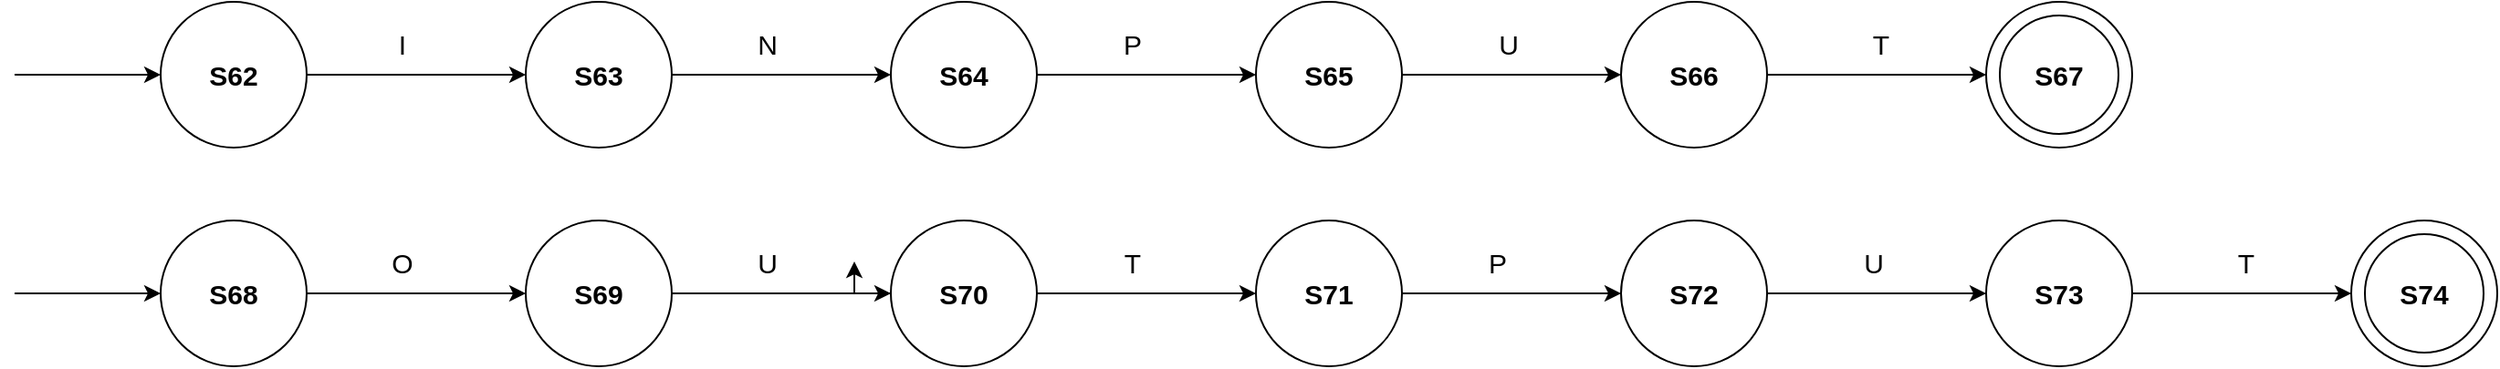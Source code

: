 <mxfile version="23.1.1" type="github">
  <diagram name="Page-1" id="Cdu4vGXCdzg4rgVNtFUz">
    <mxGraphModel dx="1859" dy="573" grid="1" gridSize="10" guides="1" tooltips="1" connect="1" arrows="1" fold="1" page="1" pageScale="1" pageWidth="850" pageHeight="1100" math="0" shadow="0">
      <root>
        <mxCell id="0" />
        <mxCell id="1" parent="0" />
        <mxCell id="pc25XRSb5LT2gWaU4bw4-1" value="" style="ellipse;whiteSpace=wrap;html=1;aspect=fixed;" vertex="1" parent="1">
          <mxGeometry x="200" y="40" width="80" height="80" as="geometry" />
        </mxCell>
        <mxCell id="pc25XRSb5LT2gWaU4bw4-2" value="" style="ellipse;whiteSpace=wrap;html=1;aspect=fixed;" vertex="1" parent="1">
          <mxGeometry y="40" width="80" height="80" as="geometry" />
        </mxCell>
        <mxCell id="pc25XRSb5LT2gWaU4bw4-3" value="" style="endArrow=classic;html=1;rounded=0;entryX=0;entryY=0.5;entryDx=0;entryDy=0;exitX=1;exitY=0.5;exitDx=0;exitDy=0;" edge="1" parent="1" source="pc25XRSb5LT2gWaU4bw4-13">
          <mxGeometry width="50" height="50" relative="1" as="geometry">
            <mxPoint x="-80" y="80" as="sourcePoint" />
            <mxPoint y="80" as="targetPoint" />
          </mxGeometry>
        </mxCell>
        <mxCell id="pc25XRSb5LT2gWaU4bw4-4" value="" style="endArrow=classic;html=1;rounded=0;entryX=0;entryY=0.5;entryDx=0;entryDy=0;exitX=1;exitY=0.5;exitDx=0;exitDy=0;" edge="1" parent="1" source="pc25XRSb5LT2gWaU4bw4-2" target="pc25XRSb5LT2gWaU4bw4-1">
          <mxGeometry width="50" height="50" relative="1" as="geometry">
            <mxPoint x="90" y="110" as="sourcePoint" />
            <mxPoint x="210" y="110" as="targetPoint" />
          </mxGeometry>
        </mxCell>
        <mxCell id="pc25XRSb5LT2gWaU4bw4-5" value="&lt;b style=&quot;font-size: 15px;&quot;&gt;S65&lt;/b&gt;" style="text;html=1;strokeColor=none;fillColor=none;align=center;verticalAlign=middle;whiteSpace=wrap;rounded=0;fontSize=15;" vertex="1" parent="1">
          <mxGeometry x="10" y="65" width="60" height="30" as="geometry" />
        </mxCell>
        <mxCell id="pc25XRSb5LT2gWaU4bw4-6" value="&lt;b&gt;&lt;font style=&quot;font-size: 15px;&quot;&gt;S66&lt;/font&gt;&lt;/b&gt;" style="text;html=1;strokeColor=none;fillColor=none;align=center;verticalAlign=middle;whiteSpace=wrap;rounded=0;" vertex="1" parent="1">
          <mxGeometry x="210" y="65" width="60" height="30" as="geometry" />
        </mxCell>
        <mxCell id="pc25XRSb5LT2gWaU4bw4-7" value="U" style="text;html=1;strokeColor=none;fillColor=none;align=center;verticalAlign=middle;whiteSpace=wrap;rounded=0;fontSize=15;" vertex="1" parent="1">
          <mxGeometry x="86" y="47.5" width="105" height="30" as="geometry" />
        </mxCell>
        <mxCell id="pc25XRSb5LT2gWaU4bw4-8" value="" style="ellipse;whiteSpace=wrap;html=1;aspect=fixed;" vertex="1" parent="1">
          <mxGeometry x="400" y="40" width="80" height="80" as="geometry" />
        </mxCell>
        <mxCell id="pc25XRSb5LT2gWaU4bw4-9" value="" style="ellipse;whiteSpace=wrap;html=1;aspect=fixed;" vertex="1" parent="1">
          <mxGeometry x="407.5" y="47.5" width="65" height="65" as="geometry" />
        </mxCell>
        <mxCell id="pc25XRSb5LT2gWaU4bw4-10" value="" style="endArrow=classic;html=1;rounded=0;entryX=0;entryY=0.5;entryDx=0;entryDy=0;exitX=1;exitY=0.5;exitDx=0;exitDy=0;" edge="1" parent="1" target="pc25XRSb5LT2gWaU4bw4-8">
          <mxGeometry width="50" height="50" relative="1" as="geometry">
            <mxPoint x="280" y="80" as="sourcePoint" />
            <mxPoint x="410" y="110" as="targetPoint" />
          </mxGeometry>
        </mxCell>
        <mxCell id="pc25XRSb5LT2gWaU4bw4-11" value="&lt;b&gt;&lt;font style=&quot;font-size: 15px;&quot;&gt;S67&lt;/font&gt;&lt;/b&gt;" style="text;html=1;strokeColor=none;fillColor=none;align=center;verticalAlign=middle;whiteSpace=wrap;rounded=0;" vertex="1" parent="1">
          <mxGeometry x="410" y="65" width="60" height="30" as="geometry" />
        </mxCell>
        <mxCell id="pc25XRSb5LT2gWaU4bw4-12" value="T" style="text;html=1;strokeColor=none;fillColor=none;align=center;verticalAlign=middle;whiteSpace=wrap;rounded=0;fontSize=15;" vertex="1" parent="1">
          <mxGeometry x="290" y="47.5" width="105" height="30" as="geometry" />
        </mxCell>
        <mxCell id="pc25XRSb5LT2gWaU4bw4-13" value="" style="ellipse;whiteSpace=wrap;html=1;aspect=fixed;" vertex="1" parent="1">
          <mxGeometry x="-200" y="40" width="80" height="80" as="geometry" />
        </mxCell>
        <mxCell id="pc25XRSb5LT2gWaU4bw4-14" value="" style="endArrow=classic;html=1;rounded=0;entryX=0;entryY=0.5;entryDx=0;entryDy=0;" edge="1" parent="1">
          <mxGeometry width="50" height="50" relative="1" as="geometry">
            <mxPoint x="-320" y="80" as="sourcePoint" />
            <mxPoint x="-200" y="80" as="targetPoint" />
          </mxGeometry>
        </mxCell>
        <mxCell id="pc25XRSb5LT2gWaU4bw4-15" value="&lt;b style=&quot;font-size: 15px;&quot;&gt;S64&lt;/b&gt;" style="text;html=1;strokeColor=none;fillColor=none;align=center;verticalAlign=middle;whiteSpace=wrap;rounded=0;fontSize=15;" vertex="1" parent="1">
          <mxGeometry x="-190" y="65" width="60" height="30" as="geometry" />
        </mxCell>
        <mxCell id="pc25XRSb5LT2gWaU4bw4-16" value="P" style="text;html=1;strokeColor=none;fillColor=none;align=center;verticalAlign=middle;whiteSpace=wrap;rounded=0;fontSize=15;" vertex="1" parent="1">
          <mxGeometry x="-120" y="47.5" width="105" height="30" as="geometry" />
        </mxCell>
        <mxCell id="pc25XRSb5LT2gWaU4bw4-29" value="" style="ellipse;whiteSpace=wrap;html=1;aspect=fixed;" vertex="1" parent="1">
          <mxGeometry x="-400" y="40" width="80" height="80" as="geometry" />
        </mxCell>
        <mxCell id="pc25XRSb5LT2gWaU4bw4-31" value="&lt;b style=&quot;font-size: 15px;&quot;&gt;S63&lt;/b&gt;" style="text;html=1;strokeColor=none;fillColor=none;align=center;verticalAlign=middle;whiteSpace=wrap;rounded=0;fontSize=15;" vertex="1" parent="1">
          <mxGeometry x="-390" y="65" width="60" height="30" as="geometry" />
        </mxCell>
        <mxCell id="pc25XRSb5LT2gWaU4bw4-32" value="N" style="text;html=1;strokeColor=none;fillColor=none;align=center;verticalAlign=middle;whiteSpace=wrap;rounded=0;fontSize=15;" vertex="1" parent="1">
          <mxGeometry x="-320" y="47.5" width="105" height="30" as="geometry" />
        </mxCell>
        <mxCell id="pc25XRSb5LT2gWaU4bw4-66" value="" style="endArrow=classic;html=1;rounded=0;entryX=0;entryY=0.5;entryDx=0;entryDy=0;" edge="1" parent="1">
          <mxGeometry width="50" height="50" relative="1" as="geometry">
            <mxPoint x="-520" y="80" as="sourcePoint" />
            <mxPoint x="-400" y="80" as="targetPoint" />
          </mxGeometry>
        </mxCell>
        <mxCell id="pc25XRSb5LT2gWaU4bw4-67" value="" style="ellipse;whiteSpace=wrap;html=1;aspect=fixed;" vertex="1" parent="1">
          <mxGeometry x="-600" y="40" width="80" height="80" as="geometry" />
        </mxCell>
        <mxCell id="pc25XRSb5LT2gWaU4bw4-68" value="" style="endArrow=classic;html=1;rounded=0;entryX=0;entryY=0.5;entryDx=0;entryDy=0;" edge="1" parent="1">
          <mxGeometry width="50" height="50" relative="1" as="geometry">
            <mxPoint x="-680" y="80" as="sourcePoint" />
            <mxPoint x="-600" y="80" as="targetPoint" />
          </mxGeometry>
        </mxCell>
        <mxCell id="pc25XRSb5LT2gWaU4bw4-69" value="&lt;b style=&quot;font-size: 15px;&quot;&gt;S62&lt;/b&gt;" style="text;html=1;strokeColor=none;fillColor=none;align=center;verticalAlign=middle;whiteSpace=wrap;rounded=0;fontSize=15;" vertex="1" parent="1">
          <mxGeometry x="-590" y="65" width="60" height="30" as="geometry" />
        </mxCell>
        <mxCell id="pc25XRSb5LT2gWaU4bw4-70" value="I" style="text;html=1;strokeColor=none;fillColor=none;align=center;verticalAlign=middle;whiteSpace=wrap;rounded=0;fontSize=15;" vertex="1" parent="1">
          <mxGeometry x="-520" y="47.5" width="105" height="30" as="geometry" />
        </mxCell>
        <mxCell id="pc25XRSb5LT2gWaU4bw4-71" value="" style="ellipse;whiteSpace=wrap;html=1;aspect=fixed;" vertex="1" parent="1">
          <mxGeometry x="400" y="160" width="80" height="80" as="geometry" />
        </mxCell>
        <mxCell id="pc25XRSb5LT2gWaU4bw4-72" value="" style="ellipse;whiteSpace=wrap;html=1;aspect=fixed;" vertex="1" parent="1">
          <mxGeometry x="200" y="160" width="80" height="80" as="geometry" />
        </mxCell>
        <mxCell id="pc25XRSb5LT2gWaU4bw4-73" value="" style="endArrow=classic;html=1;rounded=0;entryX=0;entryY=0.5;entryDx=0;entryDy=0;exitX=1;exitY=0.5;exitDx=0;exitDy=0;" edge="1" parent="1" source="pc25XRSb5LT2gWaU4bw4-83">
          <mxGeometry width="50" height="50" relative="1" as="geometry">
            <mxPoint x="120" y="200" as="sourcePoint" />
            <mxPoint x="200" y="200" as="targetPoint" />
          </mxGeometry>
        </mxCell>
        <mxCell id="pc25XRSb5LT2gWaU4bw4-74" value="" style="endArrow=classic;html=1;rounded=0;entryX=0;entryY=0.5;entryDx=0;entryDy=0;exitX=1;exitY=0.5;exitDx=0;exitDy=0;" edge="1" parent="1" source="pc25XRSb5LT2gWaU4bw4-72" target="pc25XRSb5LT2gWaU4bw4-71">
          <mxGeometry width="50" height="50" relative="1" as="geometry">
            <mxPoint x="290" y="230" as="sourcePoint" />
            <mxPoint x="410" y="230" as="targetPoint" />
          </mxGeometry>
        </mxCell>
        <mxCell id="pc25XRSb5LT2gWaU4bw4-75" value="&lt;b style=&quot;font-size: 15px;&quot;&gt;S72&lt;/b&gt;" style="text;html=1;strokeColor=none;fillColor=none;align=center;verticalAlign=middle;whiteSpace=wrap;rounded=0;fontSize=15;" vertex="1" parent="1">
          <mxGeometry x="210" y="185" width="60" height="30" as="geometry" />
        </mxCell>
        <mxCell id="pc25XRSb5LT2gWaU4bw4-76" value="&lt;b&gt;&lt;font style=&quot;font-size: 15px;&quot;&gt;S73&lt;/font&gt;&lt;/b&gt;" style="text;html=1;strokeColor=none;fillColor=none;align=center;verticalAlign=middle;whiteSpace=wrap;rounded=0;" vertex="1" parent="1">
          <mxGeometry x="410" y="185" width="60" height="30" as="geometry" />
        </mxCell>
        <mxCell id="pc25XRSb5LT2gWaU4bw4-77" value="U" style="text;html=1;strokeColor=none;fillColor=none;align=center;verticalAlign=middle;whiteSpace=wrap;rounded=0;fontSize=15;" vertex="1" parent="1">
          <mxGeometry x="286" y="167.5" width="105" height="30" as="geometry" />
        </mxCell>
        <mxCell id="pc25XRSb5LT2gWaU4bw4-78" value="" style="ellipse;whiteSpace=wrap;html=1;aspect=fixed;" vertex="1" parent="1">
          <mxGeometry x="600" y="160" width="80" height="80" as="geometry" />
        </mxCell>
        <mxCell id="pc25XRSb5LT2gWaU4bw4-79" value="" style="ellipse;whiteSpace=wrap;html=1;aspect=fixed;" vertex="1" parent="1">
          <mxGeometry x="607.5" y="167.5" width="65" height="65" as="geometry" />
        </mxCell>
        <mxCell id="pc25XRSb5LT2gWaU4bw4-80" value="" style="endArrow=classic;html=1;rounded=0;entryX=0;entryY=0.5;entryDx=0;entryDy=0;exitX=1;exitY=0.5;exitDx=0;exitDy=0;" edge="1" parent="1" target="pc25XRSb5LT2gWaU4bw4-78">
          <mxGeometry width="50" height="50" relative="1" as="geometry">
            <mxPoint x="480" y="200" as="sourcePoint" />
            <mxPoint x="610" y="230" as="targetPoint" />
          </mxGeometry>
        </mxCell>
        <mxCell id="pc25XRSb5LT2gWaU4bw4-81" value="&lt;b&gt;&lt;font style=&quot;font-size: 15px;&quot;&gt;S74&lt;/font&gt;&lt;/b&gt;" style="text;html=1;strokeColor=none;fillColor=none;align=center;verticalAlign=middle;whiteSpace=wrap;rounded=0;" vertex="1" parent="1">
          <mxGeometry x="610" y="185" width="60" height="30" as="geometry" />
        </mxCell>
        <mxCell id="pc25XRSb5LT2gWaU4bw4-82" value="T" style="text;html=1;strokeColor=none;fillColor=none;align=center;verticalAlign=middle;whiteSpace=wrap;rounded=0;fontSize=15;" vertex="1" parent="1">
          <mxGeometry x="490" y="167.5" width="105" height="30" as="geometry" />
        </mxCell>
        <mxCell id="pc25XRSb5LT2gWaU4bw4-83" value="" style="ellipse;whiteSpace=wrap;html=1;aspect=fixed;" vertex="1" parent="1">
          <mxGeometry y="160" width="80" height="80" as="geometry" />
        </mxCell>
        <mxCell id="pc25XRSb5LT2gWaU4bw4-84" value="" style="endArrow=classic;html=1;rounded=0;entryX=0;entryY=0.5;entryDx=0;entryDy=0;" edge="1" parent="1">
          <mxGeometry width="50" height="50" relative="1" as="geometry">
            <mxPoint x="-120" y="200" as="sourcePoint" />
            <mxPoint y="200" as="targetPoint" />
          </mxGeometry>
        </mxCell>
        <mxCell id="pc25XRSb5LT2gWaU4bw4-85" value="&lt;b style=&quot;font-size: 15px;&quot;&gt;S71&lt;/b&gt;" style="text;html=1;strokeColor=none;fillColor=none;align=center;verticalAlign=middle;whiteSpace=wrap;rounded=0;fontSize=15;" vertex="1" parent="1">
          <mxGeometry x="10" y="185" width="60" height="30" as="geometry" />
        </mxCell>
        <mxCell id="pc25XRSb5LT2gWaU4bw4-86" value="P" style="text;html=1;strokeColor=none;fillColor=none;align=center;verticalAlign=middle;whiteSpace=wrap;rounded=0;fontSize=15;" vertex="1" parent="1">
          <mxGeometry x="80" y="167.5" width="105" height="30" as="geometry" />
        </mxCell>
        <mxCell id="pc25XRSb5LT2gWaU4bw4-100" value="" style="edgeStyle=orthogonalEdgeStyle;rounded=0;orthogonalLoop=1;jettySize=auto;html=1;" edge="1" parent="1" source="pc25XRSb5LT2gWaU4bw4-87" target="pc25XRSb5LT2gWaU4bw4-94">
          <mxGeometry relative="1" as="geometry" />
        </mxCell>
        <mxCell id="pc25XRSb5LT2gWaU4bw4-87" value="" style="ellipse;whiteSpace=wrap;html=1;aspect=fixed;" vertex="1" parent="1">
          <mxGeometry x="-200" y="160" width="80" height="80" as="geometry" />
        </mxCell>
        <mxCell id="pc25XRSb5LT2gWaU4bw4-88" value="&lt;b style=&quot;font-size: 15px;&quot;&gt;S70&lt;/b&gt;" style="text;html=1;strokeColor=none;fillColor=none;align=center;verticalAlign=middle;whiteSpace=wrap;rounded=0;fontSize=15;" vertex="1" parent="1">
          <mxGeometry x="-190" y="185" width="60" height="30" as="geometry" />
        </mxCell>
        <mxCell id="pc25XRSb5LT2gWaU4bw4-89" value="T" style="text;html=1;strokeColor=none;fillColor=none;align=center;verticalAlign=middle;whiteSpace=wrap;rounded=0;fontSize=15;" vertex="1" parent="1">
          <mxGeometry x="-120" y="167.5" width="105" height="30" as="geometry" />
        </mxCell>
        <mxCell id="pc25XRSb5LT2gWaU4bw4-90" value="" style="endArrow=classic;html=1;rounded=0;entryX=0;entryY=0.5;entryDx=0;entryDy=0;" edge="1" parent="1">
          <mxGeometry width="50" height="50" relative="1" as="geometry">
            <mxPoint x="-320" y="200" as="sourcePoint" />
            <mxPoint x="-200" y="200" as="targetPoint" />
          </mxGeometry>
        </mxCell>
        <mxCell id="pc25XRSb5LT2gWaU4bw4-91" value="" style="ellipse;whiteSpace=wrap;html=1;aspect=fixed;" vertex="1" parent="1">
          <mxGeometry x="-400" y="160" width="80" height="80" as="geometry" />
        </mxCell>
        <mxCell id="pc25XRSb5LT2gWaU4bw4-93" value="&lt;b style=&quot;font-size: 15px;&quot;&gt;S69&lt;/b&gt;" style="text;html=1;strokeColor=none;fillColor=none;align=center;verticalAlign=middle;whiteSpace=wrap;rounded=0;fontSize=15;" vertex="1" parent="1">
          <mxGeometry x="-390" y="185" width="60" height="30" as="geometry" />
        </mxCell>
        <mxCell id="pc25XRSb5LT2gWaU4bw4-94" value="U" style="text;html=1;strokeColor=none;fillColor=none;align=center;verticalAlign=middle;whiteSpace=wrap;rounded=0;fontSize=15;" vertex="1" parent="1">
          <mxGeometry x="-320" y="167.5" width="105" height="30" as="geometry" />
        </mxCell>
        <mxCell id="pc25XRSb5LT2gWaU4bw4-95" value="" style="endArrow=classic;html=1;rounded=0;entryX=0;entryY=0.5;entryDx=0;entryDy=0;" edge="1" parent="1">
          <mxGeometry width="50" height="50" relative="1" as="geometry">
            <mxPoint x="-520" y="200" as="sourcePoint" />
            <mxPoint x="-400" y="200" as="targetPoint" />
          </mxGeometry>
        </mxCell>
        <mxCell id="pc25XRSb5LT2gWaU4bw4-96" value="" style="ellipse;whiteSpace=wrap;html=1;aspect=fixed;" vertex="1" parent="1">
          <mxGeometry x="-600" y="160" width="80" height="80" as="geometry" />
        </mxCell>
        <mxCell id="pc25XRSb5LT2gWaU4bw4-97" value="" style="endArrow=classic;html=1;rounded=0;entryX=0;entryY=0.5;entryDx=0;entryDy=0;" edge="1" parent="1">
          <mxGeometry width="50" height="50" relative="1" as="geometry">
            <mxPoint x="-680" y="200" as="sourcePoint" />
            <mxPoint x="-600" y="200" as="targetPoint" />
          </mxGeometry>
        </mxCell>
        <mxCell id="pc25XRSb5LT2gWaU4bw4-98" value="&lt;b style=&quot;font-size: 15px;&quot;&gt;S68&lt;/b&gt;" style="text;html=1;strokeColor=none;fillColor=none;align=center;verticalAlign=middle;whiteSpace=wrap;rounded=0;fontSize=15;" vertex="1" parent="1">
          <mxGeometry x="-590" y="185" width="60" height="30" as="geometry" />
        </mxCell>
        <mxCell id="pc25XRSb5LT2gWaU4bw4-99" value="O" style="text;html=1;strokeColor=none;fillColor=none;align=center;verticalAlign=middle;whiteSpace=wrap;rounded=0;fontSize=15;" vertex="1" parent="1">
          <mxGeometry x="-520" y="167.5" width="105" height="30" as="geometry" />
        </mxCell>
      </root>
    </mxGraphModel>
  </diagram>
</mxfile>
